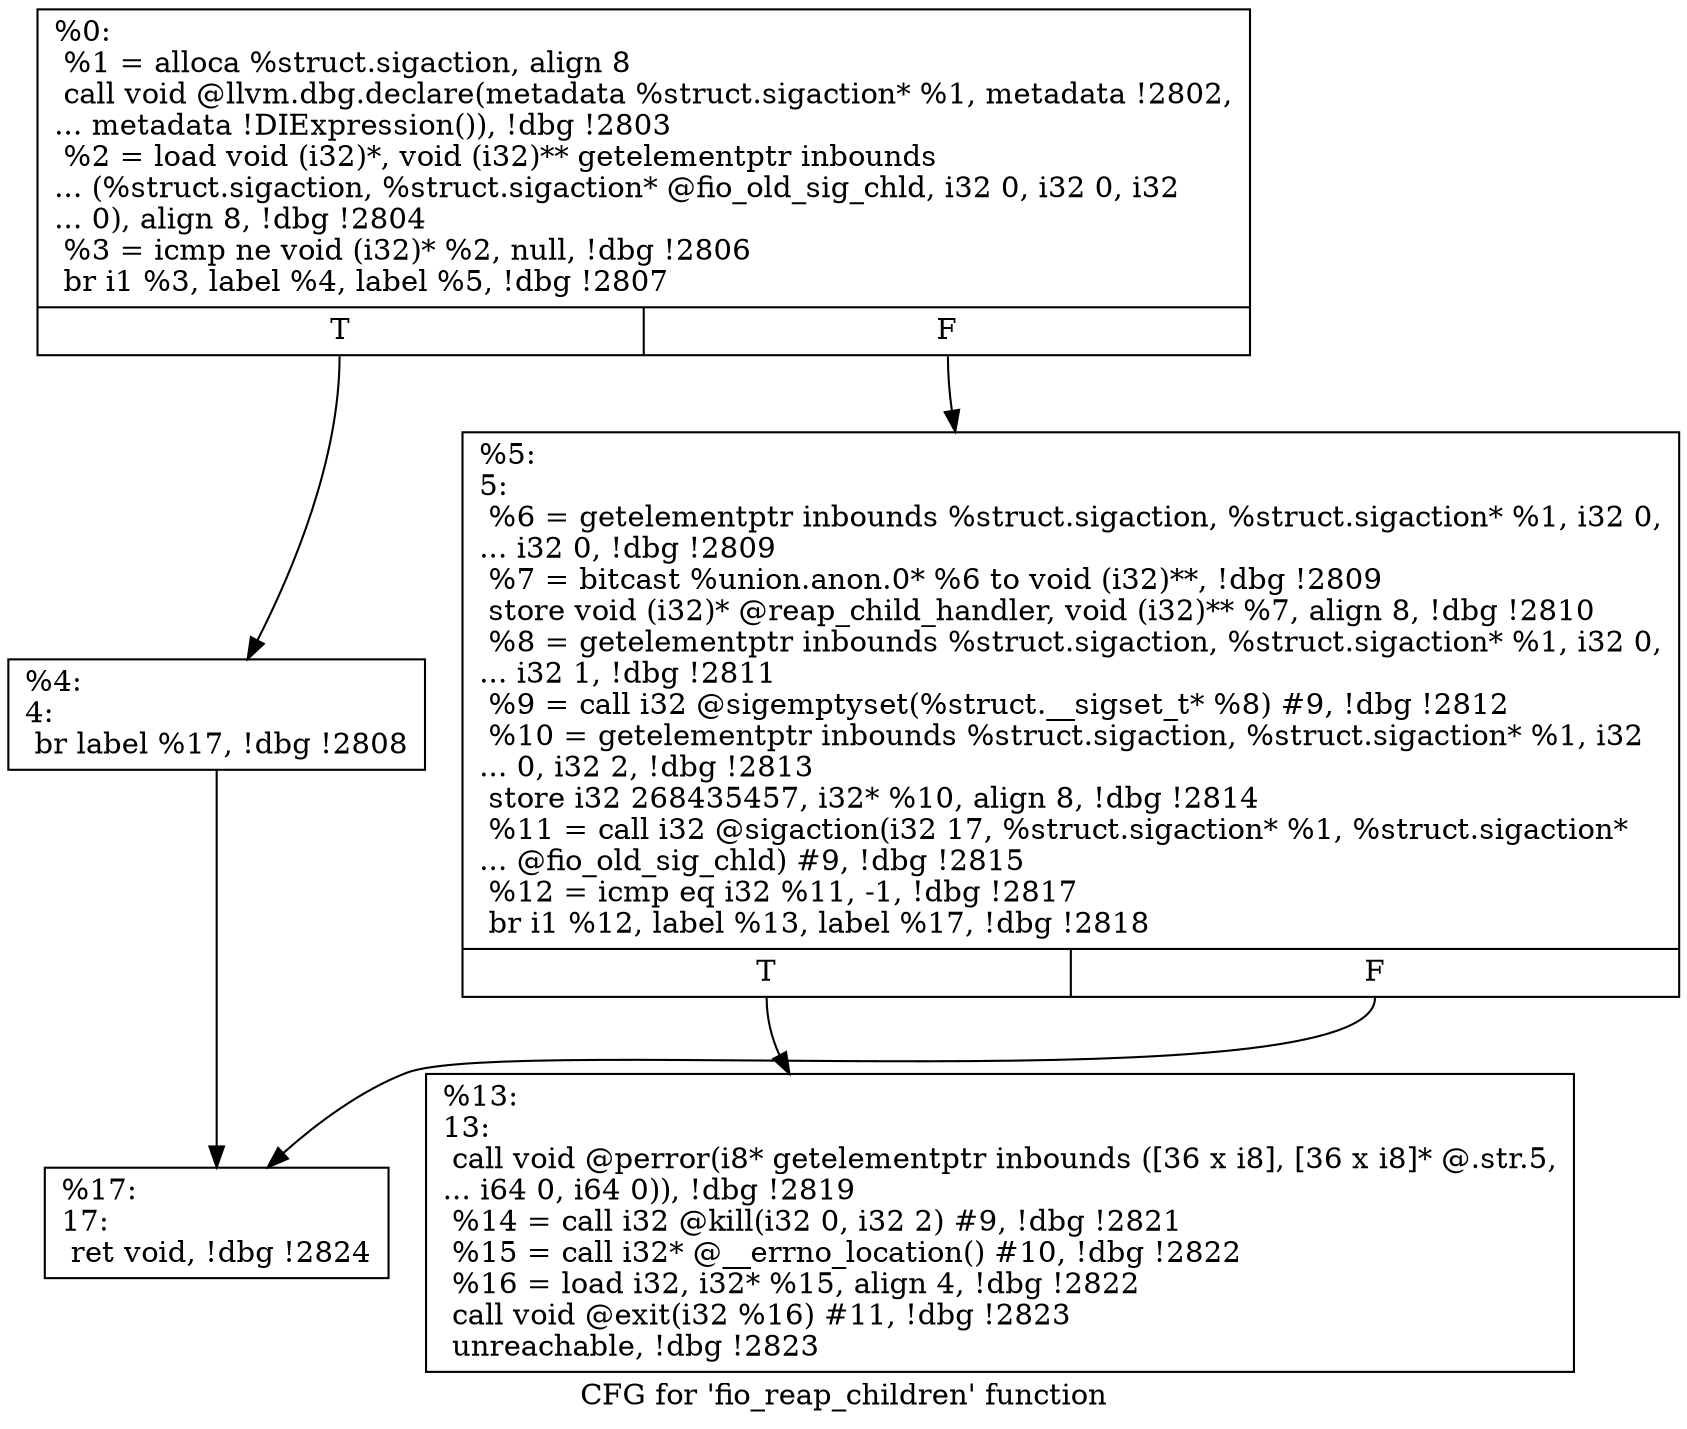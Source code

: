 digraph "CFG for 'fio_reap_children' function" {
	label="CFG for 'fio_reap_children' function";

	Node0x5568516df7e0 [shape=record,label="{%0:\l  %1 = alloca %struct.sigaction, align 8\l  call void @llvm.dbg.declare(metadata %struct.sigaction* %1, metadata !2802,\l... metadata !DIExpression()), !dbg !2803\l  %2 = load void (i32)*, void (i32)** getelementptr inbounds\l... (%struct.sigaction, %struct.sigaction* @fio_old_sig_chld, i32 0, i32 0, i32\l... 0), align 8, !dbg !2804\l  %3 = icmp ne void (i32)* %2, null, !dbg !2806\l  br i1 %3, label %4, label %5, !dbg !2807\l|{<s0>T|<s1>F}}"];
	Node0x5568516df7e0:s0 -> Node0x5568516ffdd0;
	Node0x5568516df7e0:s1 -> Node0x5568516ffe20;
	Node0x5568516ffdd0 [shape=record,label="{%4:\l4:                                                \l  br label %17, !dbg !2808\l}"];
	Node0x5568516ffdd0 -> Node0x5568516ffec0;
	Node0x5568516ffe20 [shape=record,label="{%5:\l5:                                                \l  %6 = getelementptr inbounds %struct.sigaction, %struct.sigaction* %1, i32 0,\l... i32 0, !dbg !2809\l  %7 = bitcast %union.anon.0* %6 to void (i32)**, !dbg !2809\l  store void (i32)* @reap_child_handler, void (i32)** %7, align 8, !dbg !2810\l  %8 = getelementptr inbounds %struct.sigaction, %struct.sigaction* %1, i32 0,\l... i32 1, !dbg !2811\l  %9 = call i32 @sigemptyset(%struct.__sigset_t* %8) #9, !dbg !2812\l  %10 = getelementptr inbounds %struct.sigaction, %struct.sigaction* %1, i32\l... 0, i32 2, !dbg !2813\l  store i32 268435457, i32* %10, align 8, !dbg !2814\l  %11 = call i32 @sigaction(i32 17, %struct.sigaction* %1, %struct.sigaction*\l... @fio_old_sig_chld) #9, !dbg !2815\l  %12 = icmp eq i32 %11, -1, !dbg !2817\l  br i1 %12, label %13, label %17, !dbg !2818\l|{<s0>T|<s1>F}}"];
	Node0x5568516ffe20:s0 -> Node0x5568516ffe70;
	Node0x5568516ffe20:s1 -> Node0x5568516ffec0;
	Node0x5568516ffe70 [shape=record,label="{%13:\l13:                                               \l  call void @perror(i8* getelementptr inbounds ([36 x i8], [36 x i8]* @.str.5,\l... i64 0, i64 0)), !dbg !2819\l  %14 = call i32 @kill(i32 0, i32 2) #9, !dbg !2821\l  %15 = call i32* @__errno_location() #10, !dbg !2822\l  %16 = load i32, i32* %15, align 4, !dbg !2822\l  call void @exit(i32 %16) #11, !dbg !2823\l  unreachable, !dbg !2823\l}"];
	Node0x5568516ffec0 [shape=record,label="{%17:\l17:                                               \l  ret void, !dbg !2824\l}"];
}
